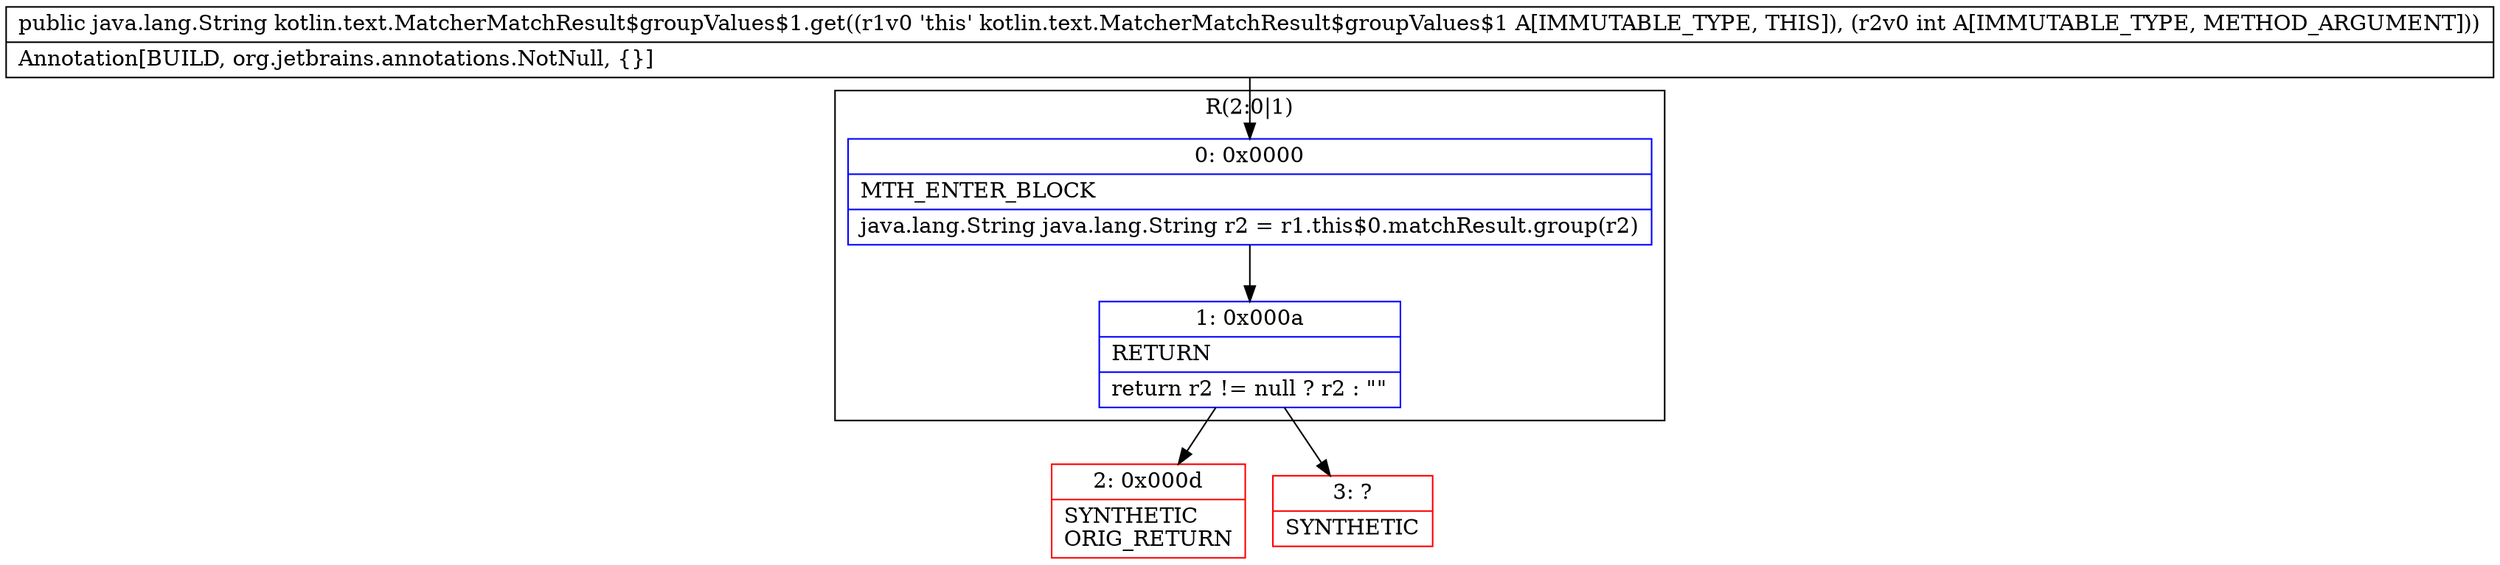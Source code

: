 digraph "CFG forkotlin.text.MatcherMatchResult$groupValues$1.get(I)Ljava\/lang\/String;" {
subgraph cluster_Region_868901369 {
label = "R(2:0|1)";
node [shape=record,color=blue];
Node_0 [shape=record,label="{0\:\ 0x0000|MTH_ENTER_BLOCK\l|java.lang.String java.lang.String r2 = r1.this$0.matchResult.group(r2)\l}"];
Node_1 [shape=record,label="{1\:\ 0x000a|RETURN\l|return r2 != null ? r2 : \"\"\l}"];
}
Node_2 [shape=record,color=red,label="{2\:\ 0x000d|SYNTHETIC\lORIG_RETURN\l}"];
Node_3 [shape=record,color=red,label="{3\:\ ?|SYNTHETIC\l}"];
MethodNode[shape=record,label="{public java.lang.String kotlin.text.MatcherMatchResult$groupValues$1.get((r1v0 'this' kotlin.text.MatcherMatchResult$groupValues$1 A[IMMUTABLE_TYPE, THIS]), (r2v0 int A[IMMUTABLE_TYPE, METHOD_ARGUMENT]))  | Annotation[BUILD, org.jetbrains.annotations.NotNull, \{\}]\l}"];
MethodNode -> Node_0;
Node_0 -> Node_1;
Node_1 -> Node_2;
Node_1 -> Node_3;
}

